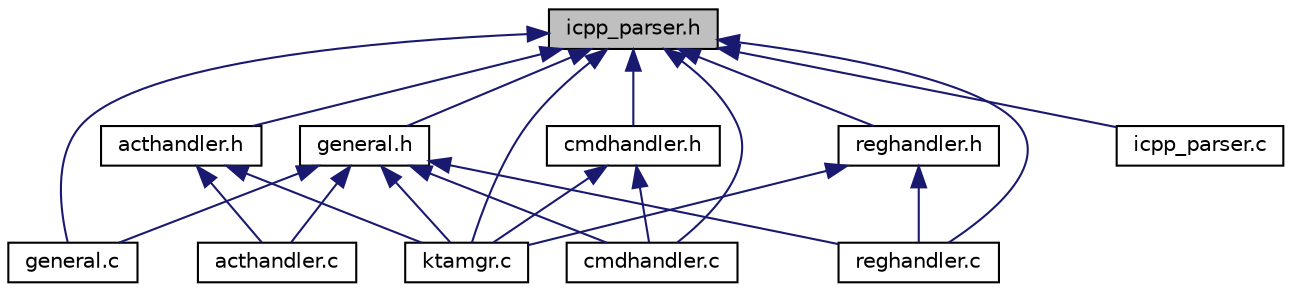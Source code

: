 digraph "icpp_parser.h"
{
 // LATEX_PDF_SIZE
  edge [fontname="Helvetica",fontsize="10",labelfontname="Helvetica",labelfontsize="10"];
  node [fontname="Helvetica",fontsize="10",shape=record];
  Node1 [label="icpp_parser.h",height=0.2,width=0.4,color="black", fillcolor="grey75", style="filled", fontcolor="black",tooltip="keySTREAM Trusted Agent- ICPP parser to parse message received from keySTREAM."];
  Node1 -> Node2 [dir="back",color="midnightblue",fontsize="10",style="solid",fontname="Helvetica"];
  Node2 [label="general.c",height=0.2,width=0.4,color="black", fillcolor="white", style="filled",URL="$general_8c.html",tooltip="keySTREAM Trusted Agent - General module to perform coding of data."];
  Node1 -> Node3 [dir="back",color="midnightblue",fontsize="10",style="solid",fontname="Helvetica"];
  Node3 [label="general.h",height=0.2,width=0.4,color="black", fillcolor="white", style="filled",URL="$general_8h.html",tooltip="keySTREAM Trusted Agent - General module to perform coding of data."];
  Node3 -> Node2 [dir="back",color="midnightblue",fontsize="10",style="solid",fontname="Helvetica"];
  Node3 -> Node4 [dir="back",color="midnightblue",fontsize="10",style="solid",fontname="Helvetica"];
  Node4 [label="ktamgr.c",height=0.2,width=0.4,color="black", fillcolor="white", style="filled",URL="$ktamgr_8c.html",tooltip="keySTREAM Trusted Agent manager."];
  Node3 -> Node5 [dir="back",color="midnightblue",fontsize="10",style="solid",fontname="Helvetica"];
  Node5 [label="acthandler.c",height=0.2,width=0.4,color="black", fillcolor="white", style="filled",URL="$acthandler_8c.html",tooltip="keySTREAM Trusted Agent - Activation handler."];
  Node3 -> Node6 [dir="back",color="midnightblue",fontsize="10",style="solid",fontname="Helvetica"];
  Node6 [label="cmdhandler.c",height=0.2,width=0.4,color="black", fillcolor="white", style="filled",URL="$cmdhandler_8c.html",tooltip="keySTREAM Trusted Agent - ICPP command handler."];
  Node3 -> Node7 [dir="back",color="midnightblue",fontsize="10",style="solid",fontname="Helvetica"];
  Node7 [label="reghandler.c",height=0.2,width=0.4,color="black", fillcolor="white", style="filled",URL="$reghandler_8c.html",tooltip="keySTREAM Trusted Agent - Registration module"];
  Node1 -> Node8 [dir="back",color="midnightblue",fontsize="10",style="solid",fontname="Helvetica"];
  Node8 [label="icpp_parser.c",height=0.2,width=0.4,color="black", fillcolor="white", style="filled",URL="$icpp__parser_8c.html",tooltip="keySTREAM Trusted Agent - icpp parser."];
  Node1 -> Node4 [dir="back",color="midnightblue",fontsize="10",style="solid",fontname="Helvetica"];
  Node1 -> Node9 [dir="back",color="midnightblue",fontsize="10",style="solid",fontname="Helvetica"];
  Node9 [label="acthandler.h",height=0.2,width=0.4,color="black", fillcolor="white", style="filled",URL="$acthandler_8h.html",tooltip="keySTREAM Trusted Agent - Activation handler."];
  Node9 -> Node4 [dir="back",color="midnightblue",fontsize="10",style="solid",fontname="Helvetica"];
  Node9 -> Node5 [dir="back",color="midnightblue",fontsize="10",style="solid",fontname="Helvetica"];
  Node1 -> Node6 [dir="back",color="midnightblue",fontsize="10",style="solid",fontname="Helvetica"];
  Node1 -> Node10 [dir="back",color="midnightblue",fontsize="10",style="solid",fontname="Helvetica"];
  Node10 [label="cmdhandler.h",height=0.2,width=0.4,color="black", fillcolor="white", style="filled",URL="$cmdhandler_8h.html",tooltip="keySTREAM Trusted Agent - ICPP command handler."];
  Node10 -> Node4 [dir="back",color="midnightblue",fontsize="10",style="solid",fontname="Helvetica"];
  Node10 -> Node6 [dir="back",color="midnightblue",fontsize="10",style="solid",fontname="Helvetica"];
  Node1 -> Node11 [dir="back",color="midnightblue",fontsize="10",style="solid",fontname="Helvetica"];
  Node11 [label="reghandler.h",height=0.2,width=0.4,color="black", fillcolor="white", style="filled",URL="$reghandler_8h.html",tooltip="keySTREAM Trusted Agent - Registration module interface."];
  Node11 -> Node4 [dir="back",color="midnightblue",fontsize="10",style="solid",fontname="Helvetica"];
  Node11 -> Node7 [dir="back",color="midnightblue",fontsize="10",style="solid",fontname="Helvetica"];
  Node1 -> Node7 [dir="back",color="midnightblue",fontsize="10",style="solid",fontname="Helvetica"];
}
